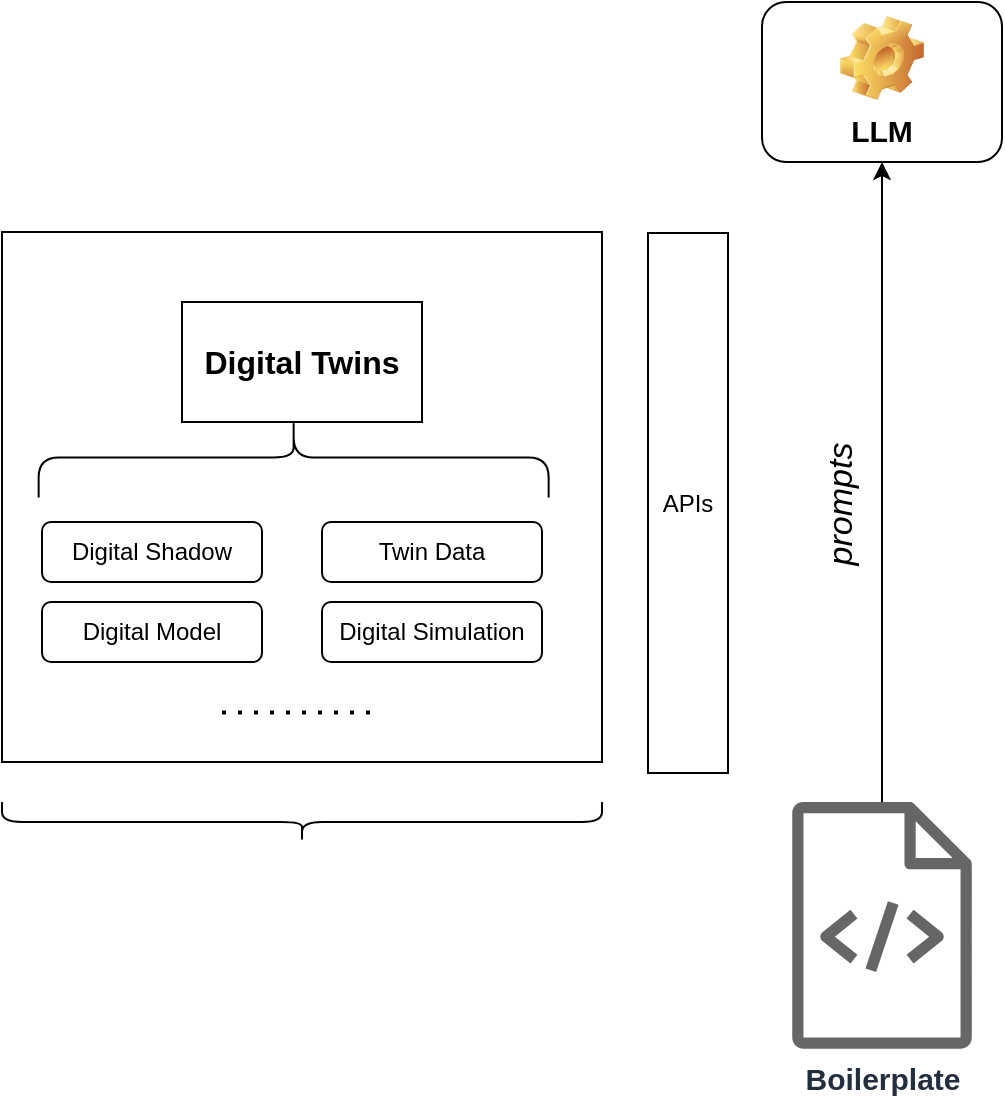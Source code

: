 <mxfile version="22.1.16" type="github">
  <diagram name="Page-1" id="CIX9CJY4FI9i-N0InVwW">
    <mxGraphModel dx="1050" dy="1630" grid="1" gridSize="10" guides="1" tooltips="1" connect="1" arrows="1" fold="1" page="1" pageScale="1" pageWidth="850" pageHeight="1100" math="0" shadow="0">
      <root>
        <mxCell id="0" />
        <mxCell id="1" parent="0" />
        <mxCell id="M_IPvMqlQU4EuF9h4yuK-1" value="" style="rounded=0;whiteSpace=wrap;html=1;fillColor=default;" vertex="1" parent="1">
          <mxGeometry x="80" y="35" width="300" height="265" as="geometry" />
        </mxCell>
        <mxCell id="M_IPvMqlQU4EuF9h4yuK-2" value="&lt;b&gt;&lt;font style=&quot;font-size: 16px;&quot;&gt;Digital Twins&lt;/font&gt;&lt;/b&gt;" style="rounded=0;whiteSpace=wrap;html=1;" vertex="1" parent="1">
          <mxGeometry x="170" y="70" width="120" height="60" as="geometry" />
        </mxCell>
        <mxCell id="M_IPvMqlQU4EuF9h4yuK-3" value="" style="shape=curlyBracket;whiteSpace=wrap;html=1;rounded=1;labelPosition=left;verticalLabelPosition=middle;align=right;verticalAlign=middle;rotation=90;" vertex="1" parent="1">
          <mxGeometry x="205.82" y="20.19" width="40" height="255" as="geometry" />
        </mxCell>
        <mxCell id="M_IPvMqlQU4EuF9h4yuK-4" value="Digital Shadow" style="rounded=1;whiteSpace=wrap;html=1;" vertex="1" parent="1">
          <mxGeometry x="100" y="180" width="110" height="30" as="geometry" />
        </mxCell>
        <mxCell id="M_IPvMqlQU4EuF9h4yuK-5" style="edgeStyle=orthogonalEdgeStyle;rounded=0;orthogonalLoop=1;jettySize=auto;html=1;exitX=0.5;exitY=1;exitDx=0;exitDy=0;" edge="1" parent="1" source="M_IPvMqlQU4EuF9h4yuK-4" target="M_IPvMqlQU4EuF9h4yuK-4">
          <mxGeometry relative="1" as="geometry" />
        </mxCell>
        <mxCell id="M_IPvMqlQU4EuF9h4yuK-6" value="Digital Model" style="rounded=1;whiteSpace=wrap;html=1;" vertex="1" parent="1">
          <mxGeometry x="100" y="220" width="110" height="30" as="geometry" />
        </mxCell>
        <mxCell id="M_IPvMqlQU4EuF9h4yuK-7" value="Digital Simulation" style="rounded=1;whiteSpace=wrap;html=1;" vertex="1" parent="1">
          <mxGeometry x="240" y="220" width="110" height="30" as="geometry" />
        </mxCell>
        <mxCell id="M_IPvMqlQU4EuF9h4yuK-8" value="Twin Data" style="rounded=1;whiteSpace=wrap;html=1;" vertex="1" parent="1">
          <mxGeometry x="240" y="180" width="110" height="30" as="geometry" />
        </mxCell>
        <mxCell id="M_IPvMqlQU4EuF9h4yuK-10" value="" style="endArrow=none;dashed=1;html=1;dashPattern=1 3;strokeWidth=2;rounded=0;" edge="1" parent="1">
          <mxGeometry width="50" height="50" relative="1" as="geometry">
            <mxPoint x="190" y="275.19" as="sourcePoint" />
            <mxPoint x="270" y="275.19" as="targetPoint" />
          </mxGeometry>
        </mxCell>
        <mxCell id="M_IPvMqlQU4EuF9h4yuK-11" value="" style="shape=curlyBracket;whiteSpace=wrap;html=1;rounded=1;flipH=1;labelPosition=right;verticalLabelPosition=middle;align=left;verticalAlign=middle;rotation=90;" vertex="1" parent="1">
          <mxGeometry x="220" y="180" width="20" height="300" as="geometry" />
        </mxCell>
        <mxCell id="M_IPvMqlQU4EuF9h4yuK-12" value="APIs" style="rounded=0;whiteSpace=wrap;html=1;" vertex="1" parent="1">
          <mxGeometry x="403" y="35.5" width="40" height="270" as="geometry" />
        </mxCell>
        <mxCell id="M_IPvMqlQU4EuF9h4yuK-13" value="" style="endArrow=classic;html=1;rounded=0;" edge="1" parent="1" source="M_IPvMqlQU4EuF9h4yuK-17" target="M_IPvMqlQU4EuF9h4yuK-14">
          <mxGeometry width="50" height="50" relative="1" as="geometry">
            <mxPoint x="520" y="310" as="sourcePoint" />
            <mxPoint x="480" y="35.5" as="targetPoint" />
          </mxGeometry>
        </mxCell>
        <mxCell id="M_IPvMqlQU4EuF9h4yuK-18" value="&lt;i&gt;&lt;font style=&quot;font-size: 17px;&quot;&gt;prompts&lt;/font&gt;&lt;/i&gt;" style="edgeLabel;html=1;align=center;verticalAlign=middle;resizable=0;points=[];rotation=270;" vertex="1" connectable="0" parent="M_IPvMqlQU4EuF9h4yuK-13">
          <mxGeometry x="0.285" y="-2" relative="1" as="geometry">
            <mxPoint x="-22" y="57" as="offset" />
          </mxGeometry>
        </mxCell>
        <mxCell id="M_IPvMqlQU4EuF9h4yuK-14" value="&lt;font style=&quot;font-size: 15px;&quot;&gt;LLM&lt;/font&gt;" style="label;whiteSpace=wrap;html=1;align=center;verticalAlign=bottom;spacingLeft=0;spacingBottom=4;imageAlign=center;imageVerticalAlign=top;image=img/clipart/Gear_128x128.png" vertex="1" parent="1">
          <mxGeometry x="460" y="-80" width="120" height="80" as="geometry" />
        </mxCell>
        <mxCell id="M_IPvMqlQU4EuF9h4yuK-17" value="&lt;b&gt;&lt;font style=&quot;font-size: 15px;&quot;&gt;Boilerplate&lt;/font&gt;&lt;/b&gt;" style="sketch=0;outlineConnect=0;fontColor=#232F3E;gradientColor=none;fillColor=#666666;strokeColor=none;dashed=0;verticalLabelPosition=bottom;verticalAlign=top;align=center;html=1;fontSize=12;fontStyle=0;pointerEvents=1;shape=mxgraph.aws4.source_code;aspect=fixed;fillStyle=solid;" vertex="1" parent="1">
          <mxGeometry x="474.91" y="320" width="90.19" height="123.42" as="geometry" />
        </mxCell>
      </root>
    </mxGraphModel>
  </diagram>
</mxfile>
